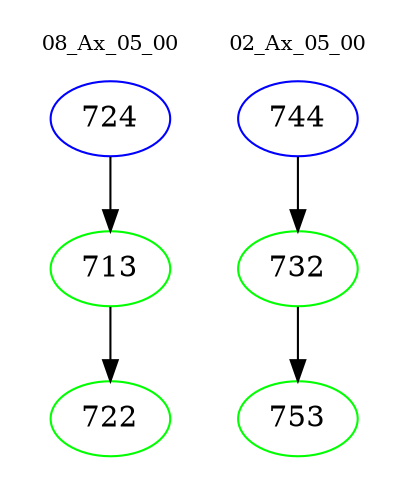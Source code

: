 digraph{
subgraph cluster_0 {
color = white
label = "08_Ax_05_00";
fontsize=10;
T0_724 [label="724", color="blue"]
T0_724 -> T0_713 [color="black"]
T0_713 [label="713", color="green"]
T0_713 -> T0_722 [color="black"]
T0_722 [label="722", color="green"]
}
subgraph cluster_1 {
color = white
label = "02_Ax_05_00";
fontsize=10;
T1_744 [label="744", color="blue"]
T1_744 -> T1_732 [color="black"]
T1_732 [label="732", color="green"]
T1_732 -> T1_753 [color="black"]
T1_753 [label="753", color="green"]
}
}
